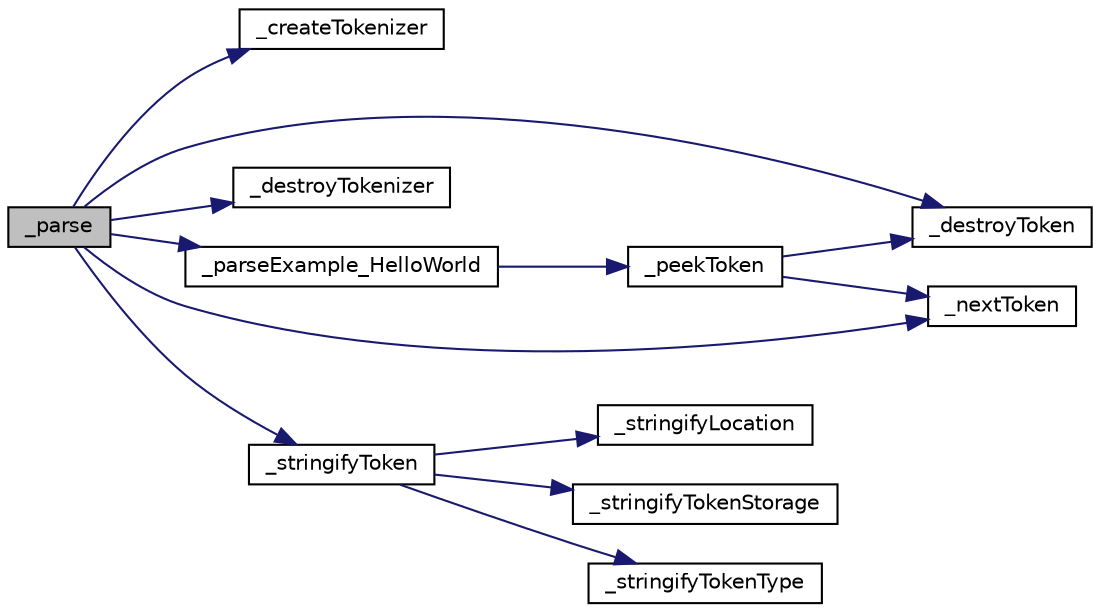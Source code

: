 digraph "_parse"
{
 // LATEX_PDF_SIZE
  edge [fontname="Helvetica",fontsize="10",labelfontname="Helvetica",labelfontsize="10"];
  node [fontname="Helvetica",fontsize="10",shape=record];
  rankdir="LR";
  Node1 [label="_parse",height=0.2,width=0.4,color="black", fillcolor="grey75", style="filled", fontcolor="black",tooltip=" "];
  Node1 -> Node2 [color="midnightblue",fontsize="10",style="solid",fontname="Helvetica"];
  Node2 [label="_createTokenizer",height=0.2,width=0.4,color="black", fillcolor="white", style="filled",URL="$de/d57/group__TOKENIZER.html#ga7bca1d5f232ec0cf9bb4d24dacb9332a",tooltip="Create the tokenizer, read the file and store it's content in a dynamically allocated buffer."];
  Node1 -> Node3 [color="midnightblue",fontsize="10",style="solid",fontname="Helvetica"];
  Node3 [label="_destroyToken",height=0.2,width=0.4,color="black", fillcolor="white", style="filled",URL="$db/d58/group__TOKEN.html#ga61edee5614ff6fdcf25a38f93d09e906",tooltip="Destroy and deallocate all dynamically allocated resources for a specified token, thus freeing the me..."];
  Node1 -> Node4 [color="midnightblue",fontsize="10",style="solid",fontname="Helvetica"];
  Node4 [label="_destroyTokenizer",height=0.2,width=0.4,color="black", fillcolor="white", style="filled",URL="$de/d57/group__TOKENIZER.html#ga019d7eaeb970ab79e862f22d7e840e48",tooltip="Deallocate and free all tokenizer's resources and fields that were allocated on heap."];
  Node1 -> Node5 [color="midnightblue",fontsize="10",style="solid",fontname="Helvetica"];
  Node5 [label="_nextToken",height=0.2,width=0.4,color="black", fillcolor="white", style="filled",URL="$de/d57/group__TOKENIZER.html#ga39cbd7b1504ade8058591b053542eac8",tooltip="Parse and return next token."];
  Node1 -> Node6 [color="midnightblue",fontsize="10",style="solid",fontname="Helvetica"];
  Node6 [label="_parseExample_HelloWorld",height=0.2,width=0.4,color="black", fillcolor="white", style="filled",URL="$d2/d72/parser_8c.html#a817ddbff8df162edd9632cd2deca32b4",tooltip=" "];
  Node6 -> Node7 [color="midnightblue",fontsize="10",style="solid",fontname="Helvetica"];
  Node7 [label="_peekToken",height=0.2,width=0.4,color="black", fillcolor="white", style="filled",URL="$de/d57/group__TOKENIZER.html#ga429e3baa7b543c51dffef5fc335cd536",tooltip="Parse and peek the next token without moving the parser."];
  Node7 -> Node3 [color="midnightblue",fontsize="10",style="solid",fontname="Helvetica"];
  Node7 -> Node5 [color="midnightblue",fontsize="10",style="solid",fontname="Helvetica"];
  Node1 -> Node8 [color="midnightblue",fontsize="10",style="solid",fontname="Helvetica"];
  Node8 [label="_stringifyToken",height=0.2,width=0.4,color="black", fillcolor="white", style="filled",URL="$db/d58/group__TOKEN.html#ga64540ed8048da126162d7e49a6fef735",tooltip="Stringify a token with all its fields into a static chars buffer and return a pointer to that buffer'..."];
  Node8 -> Node9 [color="midnightblue",fontsize="10",style="solid",fontname="Helvetica"];
  Node9 [label="_stringifyLocation",height=0.2,width=0.4,color="black", fillcolor="white", style="filled",URL="$d0/dad/location_8c.html#ae2ed69fe4522b605e8a7a245e9dd3ec4",tooltip="Stringify a location structure to the format 'file=s, line=d, column=d'."];
  Node8 -> Node10 [color="midnightblue",fontsize="10",style="solid",fontname="Helvetica"];
  Node10 [label="_stringifyTokenStorage",height=0.2,width=0.4,color="black", fillcolor="white", style="filled",URL="$db/d58/group__TOKEN.html#ga9b32167937fbc9dccb012b0cd90113c3",tooltip="Stringify token storage."];
  Node8 -> Node11 [color="midnightblue",fontsize="10",style="solid",fontname="Helvetica"];
  Node11 [label="_stringifyTokenType",height=0.2,width=0.4,color="black", fillcolor="white", style="filled",URL="$db/d58/group__TOKEN.html#ga23aa0bd700069d91d1bbd40f54f3e3f7",tooltip="Stringify token type."];
}
